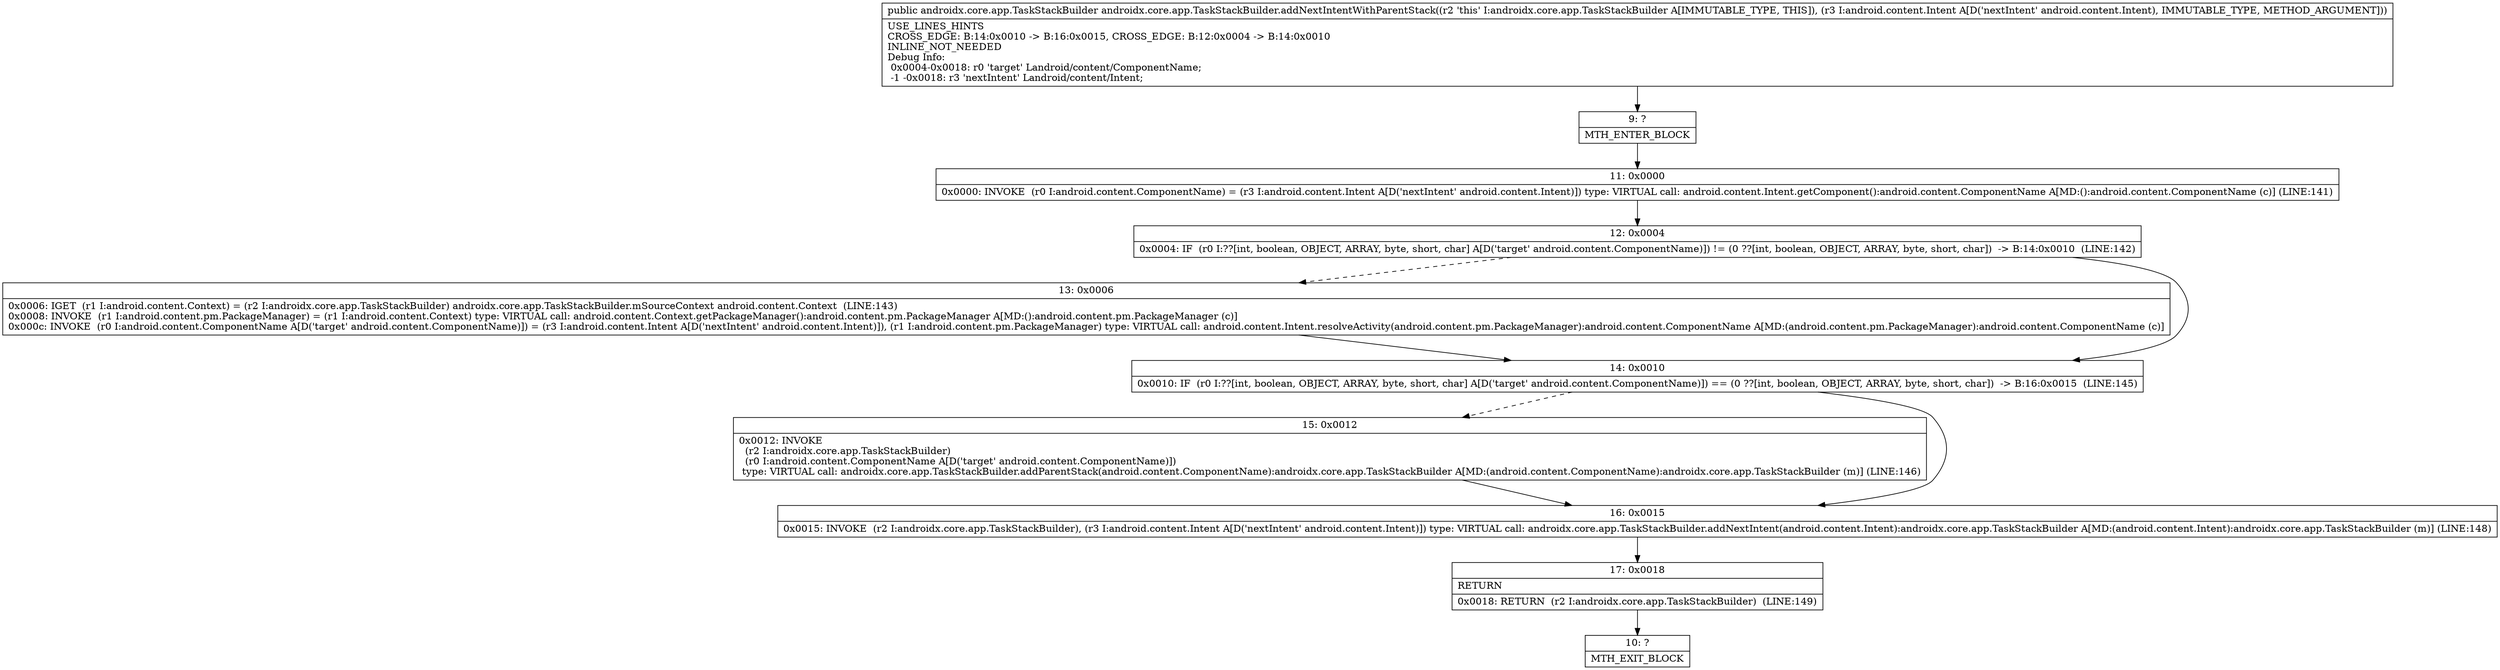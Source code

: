digraph "CFG forandroidx.core.app.TaskStackBuilder.addNextIntentWithParentStack(Landroid\/content\/Intent;)Landroidx\/core\/app\/TaskStackBuilder;" {
Node_9 [shape=record,label="{9\:\ ?|MTH_ENTER_BLOCK\l}"];
Node_11 [shape=record,label="{11\:\ 0x0000|0x0000: INVOKE  (r0 I:android.content.ComponentName) = (r3 I:android.content.Intent A[D('nextIntent' android.content.Intent)]) type: VIRTUAL call: android.content.Intent.getComponent():android.content.ComponentName A[MD:():android.content.ComponentName (c)] (LINE:141)\l}"];
Node_12 [shape=record,label="{12\:\ 0x0004|0x0004: IF  (r0 I:??[int, boolean, OBJECT, ARRAY, byte, short, char] A[D('target' android.content.ComponentName)]) != (0 ??[int, boolean, OBJECT, ARRAY, byte, short, char])  \-\> B:14:0x0010  (LINE:142)\l}"];
Node_13 [shape=record,label="{13\:\ 0x0006|0x0006: IGET  (r1 I:android.content.Context) = (r2 I:androidx.core.app.TaskStackBuilder) androidx.core.app.TaskStackBuilder.mSourceContext android.content.Context  (LINE:143)\l0x0008: INVOKE  (r1 I:android.content.pm.PackageManager) = (r1 I:android.content.Context) type: VIRTUAL call: android.content.Context.getPackageManager():android.content.pm.PackageManager A[MD:():android.content.pm.PackageManager (c)]\l0x000c: INVOKE  (r0 I:android.content.ComponentName A[D('target' android.content.ComponentName)]) = (r3 I:android.content.Intent A[D('nextIntent' android.content.Intent)]), (r1 I:android.content.pm.PackageManager) type: VIRTUAL call: android.content.Intent.resolveActivity(android.content.pm.PackageManager):android.content.ComponentName A[MD:(android.content.pm.PackageManager):android.content.ComponentName (c)]\l}"];
Node_14 [shape=record,label="{14\:\ 0x0010|0x0010: IF  (r0 I:??[int, boolean, OBJECT, ARRAY, byte, short, char] A[D('target' android.content.ComponentName)]) == (0 ??[int, boolean, OBJECT, ARRAY, byte, short, char])  \-\> B:16:0x0015  (LINE:145)\l}"];
Node_15 [shape=record,label="{15\:\ 0x0012|0x0012: INVOKE  \l  (r2 I:androidx.core.app.TaskStackBuilder)\l  (r0 I:android.content.ComponentName A[D('target' android.content.ComponentName)])\l type: VIRTUAL call: androidx.core.app.TaskStackBuilder.addParentStack(android.content.ComponentName):androidx.core.app.TaskStackBuilder A[MD:(android.content.ComponentName):androidx.core.app.TaskStackBuilder (m)] (LINE:146)\l}"];
Node_16 [shape=record,label="{16\:\ 0x0015|0x0015: INVOKE  (r2 I:androidx.core.app.TaskStackBuilder), (r3 I:android.content.Intent A[D('nextIntent' android.content.Intent)]) type: VIRTUAL call: androidx.core.app.TaskStackBuilder.addNextIntent(android.content.Intent):androidx.core.app.TaskStackBuilder A[MD:(android.content.Intent):androidx.core.app.TaskStackBuilder (m)] (LINE:148)\l}"];
Node_17 [shape=record,label="{17\:\ 0x0018|RETURN\l|0x0018: RETURN  (r2 I:androidx.core.app.TaskStackBuilder)  (LINE:149)\l}"];
Node_10 [shape=record,label="{10\:\ ?|MTH_EXIT_BLOCK\l}"];
MethodNode[shape=record,label="{public androidx.core.app.TaskStackBuilder androidx.core.app.TaskStackBuilder.addNextIntentWithParentStack((r2 'this' I:androidx.core.app.TaskStackBuilder A[IMMUTABLE_TYPE, THIS]), (r3 I:android.content.Intent A[D('nextIntent' android.content.Intent), IMMUTABLE_TYPE, METHOD_ARGUMENT]))  | USE_LINES_HINTS\lCROSS_EDGE: B:14:0x0010 \-\> B:16:0x0015, CROSS_EDGE: B:12:0x0004 \-\> B:14:0x0010\lINLINE_NOT_NEEDED\lDebug Info:\l  0x0004\-0x0018: r0 'target' Landroid\/content\/ComponentName;\l  \-1 \-0x0018: r3 'nextIntent' Landroid\/content\/Intent;\l}"];
MethodNode -> Node_9;Node_9 -> Node_11;
Node_11 -> Node_12;
Node_12 -> Node_13[style=dashed];
Node_12 -> Node_14;
Node_13 -> Node_14;
Node_14 -> Node_15[style=dashed];
Node_14 -> Node_16;
Node_15 -> Node_16;
Node_16 -> Node_17;
Node_17 -> Node_10;
}

